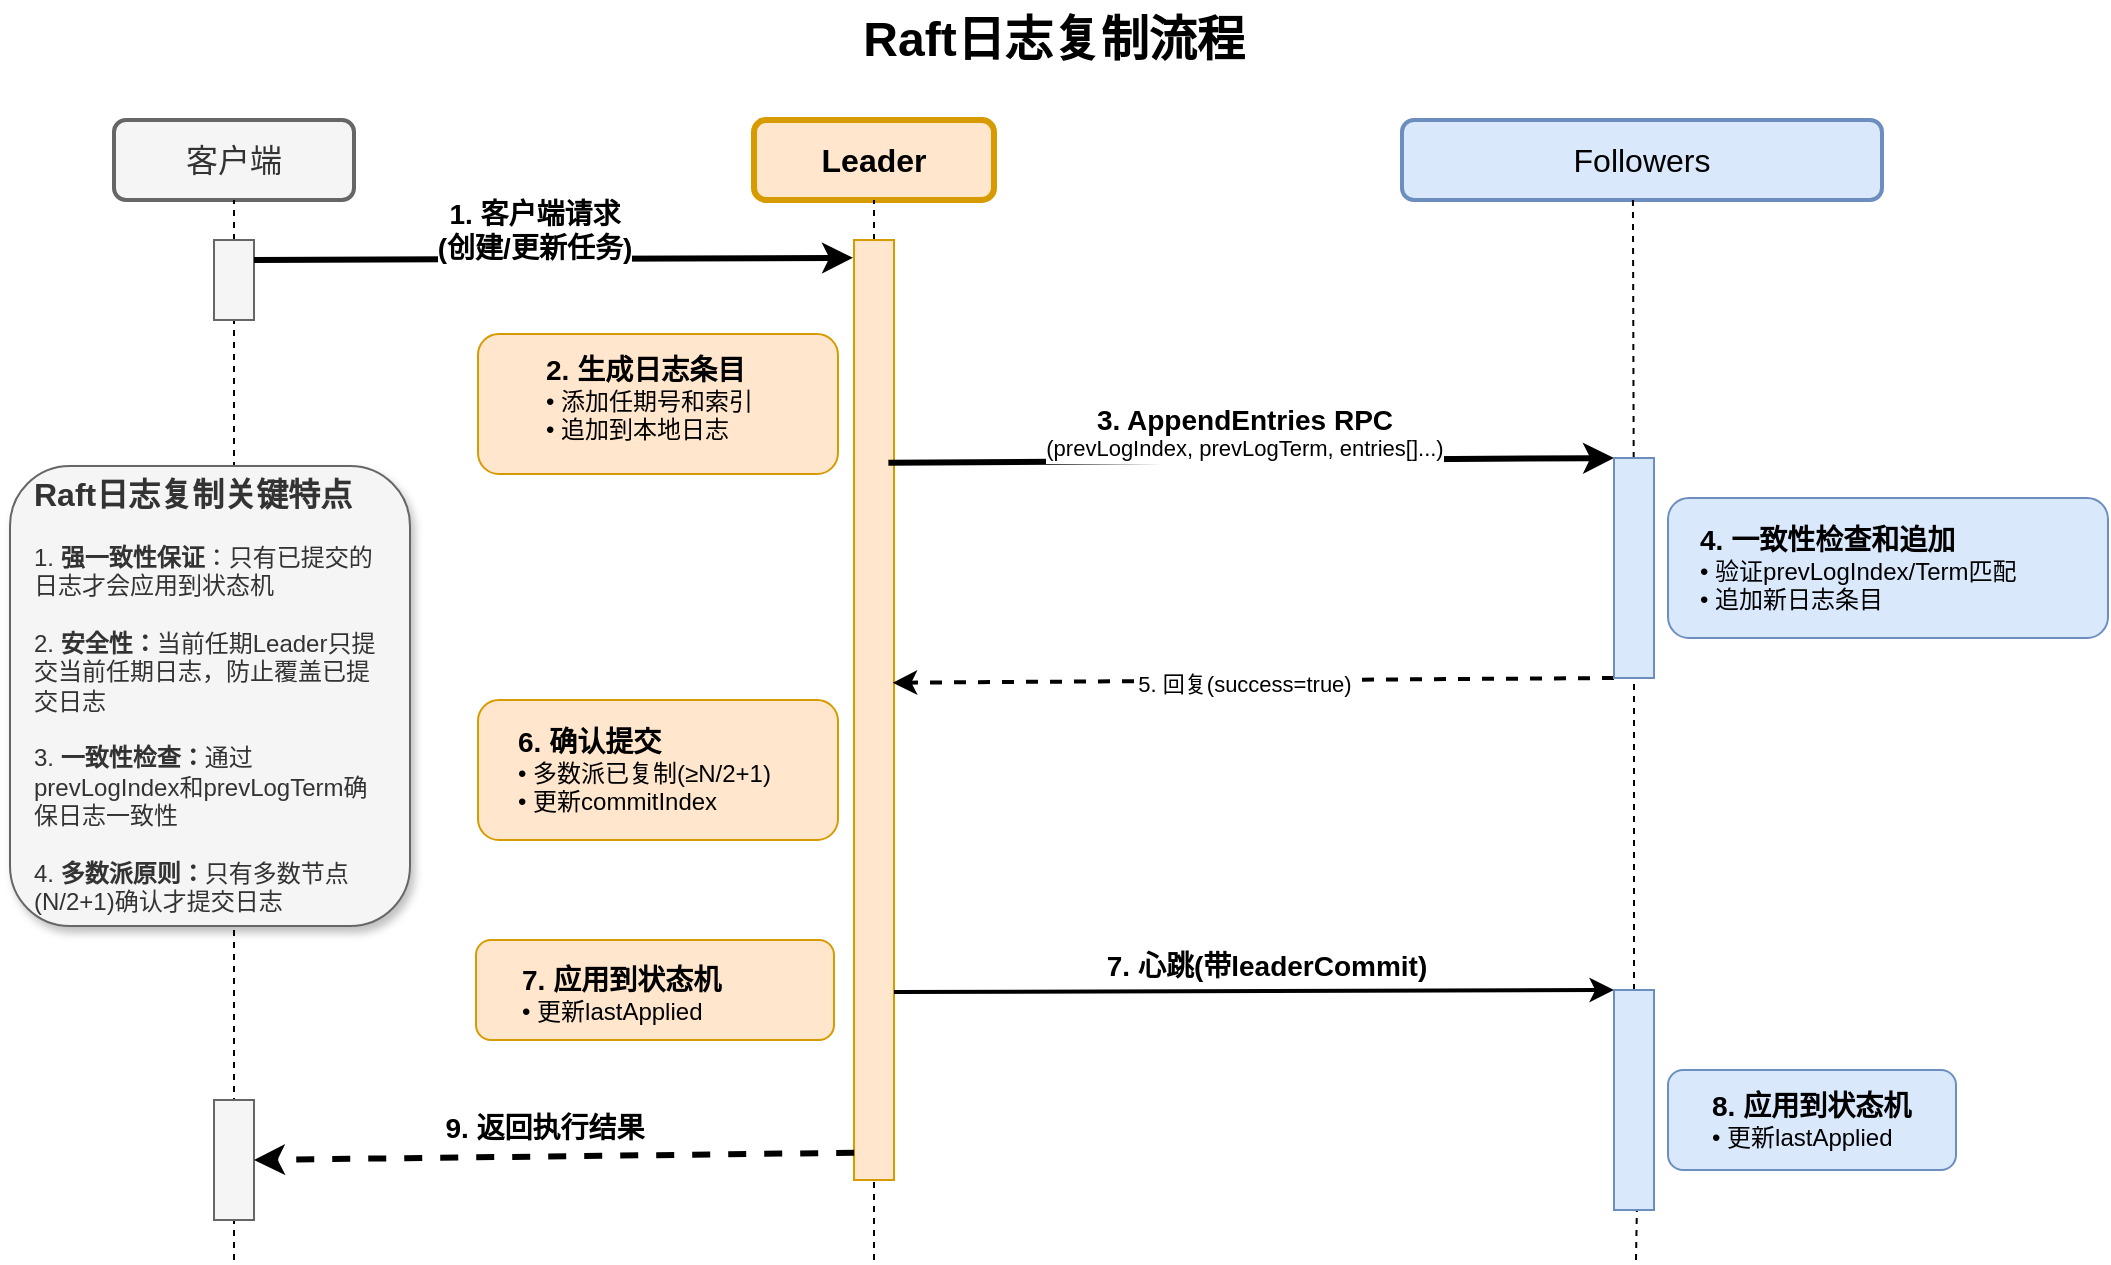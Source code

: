 <mxfile version="26.2.14">
  <diagram name="Raft日志复制流程" id="MbLu8VsG8NwB8TJeEzHW">
    <mxGraphModel dx="1491" dy="889" grid="0" gridSize="10" guides="1" tooltips="1" connect="1" arrows="1" fold="1" page="0" pageScale="1" pageWidth="850" pageHeight="1100" math="0" shadow="0">
      <root>
        <mxCell id="0" />
        <mxCell id="1" parent="0" />
        <mxCell id="hLT218sP9Vwt2zcqdg2f-102" value="&lt;font style=&quot;font-size: 24px;&quot;&gt;&lt;b&gt;Raft日志复制流程&lt;/b&gt;&lt;/font&gt;" style="text;html=1;strokeColor=none;fillColor=none;align=center;verticalAlign=middle;whiteSpace=wrap;rounded=0;" vertex="1" parent="1">
          <mxGeometry x="350" y="20" width="400" height="40" as="geometry" />
        </mxCell>
        <mxCell id="hLT218sP9Vwt2zcqdg2f-103" value="&lt;font style=&quot;font-size: 16px;&quot;&gt;客户端&lt;/font&gt;" style="rounded=1;whiteSpace=wrap;html=1;fillColor=#f5f5f5;strokeColor=#666666;fontColor=#333333;strokeWidth=2;" vertex="1" parent="1">
          <mxGeometry x="80" y="80" width="120" height="40" as="geometry" />
        </mxCell>
        <mxCell id="hLT218sP9Vwt2zcqdg2f-104" value="&lt;font style=&quot;font-size: 16px;&quot;&gt;&lt;b&gt;Leader&lt;/b&gt;&lt;/font&gt;" style="rounded=1;whiteSpace=wrap;html=1;fillColor=#ffe6cc;strokeColor=#d79b00;strokeWidth=3;" vertex="1" parent="1">
          <mxGeometry x="400" y="80" width="120" height="40" as="geometry" />
        </mxCell>
        <mxCell id="hLT218sP9Vwt2zcqdg2f-105" value="&lt;font style=&quot;font-size: 16px;&quot;&gt;Followers&lt;/font&gt;" style="rounded=1;whiteSpace=wrap;html=1;fillColor=#dae8fc;strokeColor=#6c8ebf;strokeWidth=2;" vertex="1" parent="1">
          <mxGeometry x="724" y="80" width="240" height="40" as="geometry" />
        </mxCell>
        <mxCell id="hLT218sP9Vwt2zcqdg2f-106" value="" style="endArrow=none;dashed=1;html=1;rounded=0;entryX=0.5;entryY=1;entryDx=0;entryDy=0;strokeWidth=1;" edge="1" parent="1" target="hLT218sP9Vwt2zcqdg2f-103">
          <mxGeometry width="50" height="50" relative="1" as="geometry">
            <mxPoint x="140" y="650" as="sourcePoint" />
            <mxPoint x="450" y="360" as="targetPoint" />
          </mxGeometry>
        </mxCell>
        <mxCell id="hLT218sP9Vwt2zcqdg2f-107" value="" style="endArrow=none;dashed=1;html=1;rounded=0;entryX=0.5;entryY=1;entryDx=0;entryDy=0;strokeWidth=1;" edge="1" parent="1" target="hLT218sP9Vwt2zcqdg2f-104">
          <mxGeometry width="50" height="50" relative="1" as="geometry">
            <mxPoint x="460" y="650" as="sourcePoint" />
            <mxPoint x="450" y="360" as="targetPoint" />
          </mxGeometry>
        </mxCell>
        <mxCell id="hLT218sP9Vwt2zcqdg2f-108" value="" style="endArrow=none;dashed=1;html=1;rounded=0;entryX=0.25;entryY=1;entryDx=0;entryDy=0;strokeWidth=1;" edge="1" parent="1" source="hLT218sP9Vwt2zcqdg2f-117">
          <mxGeometry width="50" height="50" relative="1" as="geometry">
            <mxPoint x="839.47" y="650" as="sourcePoint" />
            <mxPoint x="839.47" y="120.0" as="targetPoint" />
          </mxGeometry>
        </mxCell>
        <mxCell id="hLT218sP9Vwt2zcqdg2f-110" value="" style="rounded=0;whiteSpace=wrap;html=1;fontSize=12;fillColor=#f5f5f5;strokeColor=#666666;fontColor=#333333;" vertex="1" parent="1">
          <mxGeometry x="130" y="140" width="20" height="40" as="geometry" />
        </mxCell>
        <mxCell id="hLT218sP9Vwt2zcqdg2f-111" value="" style="rounded=0;whiteSpace=wrap;html=1;fontSize=12;fillColor=#ffe6cc;strokeColor=#d79b00;" vertex="1" parent="1">
          <mxGeometry x="450" y="140" width="20" height="470" as="geometry" />
        </mxCell>
        <mxCell id="hLT218sP9Vwt2zcqdg2f-112" value="" style="endArrow=classic;html=1;rounded=0;fontSize=14;exitX=1;exitY=0.25;exitDx=0;exitDy=0;entryX=-0.026;entryY=0.019;entryDx=0;entryDy=0;strokeWidth=3;entryPerimeter=0;" edge="1" parent="1" source="hLT218sP9Vwt2zcqdg2f-110" target="hLT218sP9Vwt2zcqdg2f-111">
          <mxGeometry width="50" height="50" relative="1" as="geometry">
            <mxPoint x="400" y="400" as="sourcePoint" />
            <mxPoint x="450" y="350" as="targetPoint" />
          </mxGeometry>
        </mxCell>
        <mxCell id="hLT218sP9Vwt2zcqdg2f-113" value="&lt;font style=&quot;font-size: 14px;&quot;&gt;&lt;b&gt;1. 客户端请求&lt;br&gt;(创建/更新任务)&lt;/b&gt;&lt;/font&gt;" style="edgeLabel;html=1;align=center;verticalAlign=middle;resizable=0;points=[];" vertex="1" connectable="0" parent="hLT218sP9Vwt2zcqdg2f-112">
          <mxGeometry x="-0.239" y="2" relative="1" as="geometry">
            <mxPoint x="26" y="-13" as="offset" />
          </mxGeometry>
        </mxCell>
        <mxCell id="hLT218sP9Vwt2zcqdg2f-114" value="" style="rounded=1;whiteSpace=wrap;html=1;fontSize=12;fillColor=#ffe6cc;strokeColor=#d79b00;align=left;spacingLeft=5;spacingRight=5;" vertex="1" parent="1">
          <mxGeometry x="262" y="187" width="180" height="70" as="geometry" />
        </mxCell>
        <mxCell id="hLT218sP9Vwt2zcqdg2f-115" value="&lt;font style=&quot;font-size: 14px;&quot;&gt;&lt;b&gt;2. 生成日志条目&lt;/b&gt;&lt;/font&gt;&lt;br&gt;• 添加任期号和索引&lt;br&gt;• 追加到本地日志" style="text;html=1;strokeColor=none;fillColor=none;align=left;verticalAlign=middle;whiteSpace=wrap;rounded=0;" vertex="1" parent="1">
          <mxGeometry x="294" y="189" width="160" height="60" as="geometry" />
        </mxCell>
        <mxCell id="hLT218sP9Vwt2zcqdg2f-119" value="" style="endArrow=classic;html=1;rounded=0;fontSize=12;exitX=0.859;exitY=0.237;exitDx=0;exitDy=0;entryX=0;entryY=0;entryDx=0;entryDy=0;strokeWidth=3;exitPerimeter=0;" edge="1" parent="1" source="hLT218sP9Vwt2zcqdg2f-111" target="hLT218sP9Vwt2zcqdg2f-117">
          <mxGeometry width="50" height="50" relative="1" as="geometry">
            <mxPoint x="400" y="400" as="sourcePoint" />
            <mxPoint x="450" y="350" as="targetPoint" />
          </mxGeometry>
        </mxCell>
        <mxCell id="hLT218sP9Vwt2zcqdg2f-120" value="&lt;b&gt;&lt;font style=&quot;font-size: 14px;&quot;&gt;3. AppendEntries RPC&lt;/font&gt;&lt;/b&gt;&lt;br&gt;(prevLogIndex, prevLogTerm, entries[]...)" style="edgeLabel;html=1;align=center;verticalAlign=middle;resizable=0;points=[];" vertex="1" connectable="0" parent="hLT218sP9Vwt2zcqdg2f-119">
          <mxGeometry x="-0.113" y="-1" relative="1" as="geometry">
            <mxPoint x="17" y="-16" as="offset" />
          </mxGeometry>
        </mxCell>
        <mxCell id="hLT218sP9Vwt2zcqdg2f-122" value="" style="rounded=1;whiteSpace=wrap;html=1;fontSize=12;fillColor=#dae8fc;strokeColor=#6c8ebf;align=left;spacingLeft=5;spacingRight=5;" vertex="1" parent="1">
          <mxGeometry x="857" y="269" width="220" height="70" as="geometry" />
        </mxCell>
        <mxCell id="hLT218sP9Vwt2zcqdg2f-123" value="&lt;b&gt;&lt;font style=&quot;font-size: 14px;&quot;&gt;4. 一致性检查和追加&lt;/font&gt;&lt;/b&gt;&lt;br&gt;• 验证prevLogIndex/Term匹配&lt;br&gt;• 追加新日志条目" style="text;html=1;strokeColor=none;fillColor=none;align=left;verticalAlign=middle;whiteSpace=wrap;rounded=0;" vertex="1" parent="1">
          <mxGeometry x="871" y="274" width="200" height="60" as="geometry" />
        </mxCell>
        <mxCell id="hLT218sP9Vwt2zcqdg2f-124" value="" style="endArrow=classic;html=1;rounded=0;fontSize=12;exitX=0;exitY=1;exitDx=0;exitDy=0;entryX=0.966;entryY=0.471;entryDx=0;entryDy=0;dashed=1;strokeWidth=2;entryPerimeter=0;" edge="1" parent="1" source="hLT218sP9Vwt2zcqdg2f-117" target="hLT218sP9Vwt2zcqdg2f-111">
          <mxGeometry width="50" height="50" relative="1" as="geometry">
            <mxPoint x="400" y="400" as="sourcePoint" />
            <mxPoint x="450" y="350" as="targetPoint" />
          </mxGeometry>
        </mxCell>
        <mxCell id="hLT218sP9Vwt2zcqdg2f-125" value="5. 回复(success=true)" style="edgeLabel;html=1;align=center;verticalAlign=middle;resizable=0;points=[];" vertex="1" connectable="0" parent="hLT218sP9Vwt2zcqdg2f-124">
          <mxGeometry x="0.118" y="1" relative="1" as="geometry">
            <mxPoint x="16" as="offset" />
          </mxGeometry>
        </mxCell>
        <mxCell id="hLT218sP9Vwt2zcqdg2f-128" value="" style="rounded=1;whiteSpace=wrap;html=1;fontSize=12;fillColor=#ffe6cc;strokeColor=#d79b00;align=left;spacingLeft=5;spacingRight=5;" vertex="1" parent="1">
          <mxGeometry x="262" y="370" width="180" height="70" as="geometry" />
        </mxCell>
        <mxCell id="hLT218sP9Vwt2zcqdg2f-129" value="&lt;b&gt;&lt;font style=&quot;font-size: 14px;&quot;&gt;6. 确认提交&lt;/font&gt;&lt;/b&gt;&lt;br&gt;• 多数派已复制(≥N/2+1)&lt;br&gt;• 更新commitIndex" style="text;html=1;strokeColor=none;fillColor=none;align=left;verticalAlign=middle;whiteSpace=wrap;rounded=0;" vertex="1" parent="1">
          <mxGeometry x="280" y="375" width="160" height="60" as="geometry" />
        </mxCell>
        <mxCell id="hLT218sP9Vwt2zcqdg2f-133" value="" style="endArrow=classic;html=1;rounded=0;fontSize=12;exitX=1;exitY=0.8;exitDx=0;exitDy=0;entryX=0;entryY=0;entryDx=0;entryDy=0;strokeWidth=2;exitPerimeter=0;" edge="1" parent="1" source="hLT218sP9Vwt2zcqdg2f-111" target="hLT218sP9Vwt2zcqdg2f-131">
          <mxGeometry width="50" height="50" relative="1" as="geometry">
            <mxPoint x="400" y="400" as="sourcePoint" />
            <mxPoint x="450" y="350" as="targetPoint" />
          </mxGeometry>
        </mxCell>
        <mxCell id="hLT218sP9Vwt2zcqdg2f-134" value="&lt;b&gt;&lt;font style=&quot;font-size: 14px;&quot;&gt;7. 心跳(带leaderCommit)&lt;/font&gt;&lt;/b&gt;" style="edgeLabel;html=1;align=center;verticalAlign=middle;resizable=0;points=[];" vertex="1" connectable="0" parent="hLT218sP9Vwt2zcqdg2f-133">
          <mxGeometry x="-0.217" relative="1" as="geometry">
            <mxPoint x="45" y="-13" as="offset" />
          </mxGeometry>
        </mxCell>
        <mxCell id="hLT218sP9Vwt2zcqdg2f-136" value="" style="rounded=1;whiteSpace=wrap;html=1;fontSize=12;fillColor=#ffe6cc;strokeColor=#d79b00;align=left;spacingLeft=5;spacingRight=5;" vertex="1" parent="1">
          <mxGeometry x="261" y="490" width="179" height="50" as="geometry" />
        </mxCell>
        <mxCell id="hLT218sP9Vwt2zcqdg2f-137" value="&lt;b&gt;&lt;font style=&quot;font-size: 14px;&quot;&gt;7. 应用到状态机&lt;/font&gt;&lt;/b&gt;&lt;br&gt;• 更新lastApplied" style="text;html=1;strokeColor=none;fillColor=none;align=left;verticalAlign=middle;whiteSpace=wrap;rounded=0;" vertex="1" parent="1">
          <mxGeometry x="282" y="497" width="160" height="40" as="geometry" />
        </mxCell>
        <mxCell id="hLT218sP9Vwt2zcqdg2f-138" value="" style="rounded=1;whiteSpace=wrap;html=1;fontSize=12;fillColor=#dae8fc;strokeColor=#6c8ebf;align=left;spacingLeft=5;spacingRight=5;" vertex="1" parent="1">
          <mxGeometry x="857" y="555" width="144" height="50" as="geometry" />
        </mxCell>
        <mxCell id="hLT218sP9Vwt2zcqdg2f-139" value="&lt;b&gt;&lt;font style=&quot;font-size: 14px;&quot;&gt;8. 应用到状态机&lt;/font&gt;&lt;/b&gt;&lt;br&gt;• 更新lastApplied" style="text;html=1;strokeColor=none;fillColor=none;align=left;verticalAlign=middle;whiteSpace=wrap;rounded=0;" vertex="1" parent="1">
          <mxGeometry x="877" y="560" width="160" height="40" as="geometry" />
        </mxCell>
        <mxCell id="hLT218sP9Vwt2zcqdg2f-141" value="" style="rounded=0;whiteSpace=wrap;html=1;fontSize=12;fillColor=#f5f5f5;strokeColor=#666666;fontColor=#333333;" vertex="1" parent="1">
          <mxGeometry x="130" y="570" width="20" height="60" as="geometry" />
        </mxCell>
        <mxCell id="hLT218sP9Vwt2zcqdg2f-142" value="" style="endArrow=classic;html=1;rounded=0;fontSize=12;exitX=0.005;exitY=0.971;exitDx=0;exitDy=0;entryX=1;entryY=0.5;entryDx=0;entryDy=0;dashed=1;strokeWidth=3;exitPerimeter=0;" edge="1" parent="1" source="hLT218sP9Vwt2zcqdg2f-111" target="hLT218sP9Vwt2zcqdg2f-141">
          <mxGeometry width="50" height="50" relative="1" as="geometry">
            <mxPoint x="400" y="400" as="sourcePoint" />
            <mxPoint x="450" y="350" as="targetPoint" />
          </mxGeometry>
        </mxCell>
        <mxCell id="hLT218sP9Vwt2zcqdg2f-143" value="&lt;b&gt;&lt;font style=&quot;font-size: 14px;&quot;&gt;9. 返回执行结果&lt;/font&gt;&lt;/b&gt;" style="edgeLabel;html=1;align=center;verticalAlign=middle;resizable=0;points=[];" vertex="1" connectable="0" parent="hLT218sP9Vwt2zcqdg2f-142">
          <mxGeometry x="0.306" y="-1" relative="1" as="geometry">
            <mxPoint x="41" y="-14" as="offset" />
          </mxGeometry>
        </mxCell>
        <mxCell id="hLT218sP9Vwt2zcqdg2f-144" value="&lt;b&gt;&lt;font style=&quot;font-size: 16px;&quot;&gt;Raft日志复制关键特点&lt;/font&gt;&lt;/b&gt;&lt;br&gt;&lt;br&gt;1. &lt;b&gt;强一致性保证&lt;/b&gt;：只有已提交的日志才会应用到状态机&lt;br&gt;&lt;br&gt;2. &lt;b&gt;安全性：&lt;/b&gt;当前任期Leader只提交当前任期日志，防止覆盖已提交日志&lt;br&gt;&lt;br&gt;3. &lt;b&gt;一致性检查：&lt;/b&gt;通过prevLogIndex和prevLogTerm确保日志一致性&lt;br&gt;&lt;br&gt;4. &lt;b&gt;多数派原则：&lt;/b&gt;只有多数节点(N/2+1)确认才提交日志" style="rounded=1;whiteSpace=wrap;html=1;fillColor=#f5f5f5;strokeColor=#666666;fontColor=#333333;align=left;spacingLeft=10;spacingRight=10;shadow=1;" vertex="1" parent="1">
          <mxGeometry x="28" y="253" width="200" height="230" as="geometry" />
        </mxCell>
        <mxCell id="hLT218sP9Vwt2zcqdg2f-145" value="" style="endArrow=none;dashed=1;html=1;rounded=0;entryX=0.5;entryY=1;entryDx=0;entryDy=0;strokeWidth=1;" edge="1" parent="1" source="hLT218sP9Vwt2zcqdg2f-131" target="hLT218sP9Vwt2zcqdg2f-117">
          <mxGeometry width="50" height="50" relative="1" as="geometry">
            <mxPoint x="839.47" y="650" as="sourcePoint" />
            <mxPoint x="839.47" y="120.0" as="targetPoint" />
          </mxGeometry>
        </mxCell>
        <mxCell id="hLT218sP9Vwt2zcqdg2f-117" value="" style="rounded=0;whiteSpace=wrap;html=1;fontSize=12;fillColor=#dae8fc;strokeColor=#6c8ebf;" vertex="1" parent="1">
          <mxGeometry x="830" y="249" width="20" height="110" as="geometry" />
        </mxCell>
        <mxCell id="hLT218sP9Vwt2zcqdg2f-146" value="" style="endArrow=none;dashed=1;html=1;rounded=0;entryX=0.574;entryY=0.973;entryDx=0;entryDy=0;strokeWidth=1;entryPerimeter=0;" edge="1" parent="1" target="hLT218sP9Vwt2zcqdg2f-131">
          <mxGeometry width="50" height="50" relative="1" as="geometry">
            <mxPoint x="841" y="650" as="sourcePoint" />
            <mxPoint x="835" y="359" as="targetPoint" />
          </mxGeometry>
        </mxCell>
        <mxCell id="hLT218sP9Vwt2zcqdg2f-131" value="" style="rounded=0;whiteSpace=wrap;html=1;fontSize=12;fillColor=#dae8fc;strokeColor=#6c8ebf;" vertex="1" parent="1">
          <mxGeometry x="830" y="515" width="20" height="110" as="geometry" />
        </mxCell>
      </root>
    </mxGraphModel>
  </diagram>
</mxfile>
